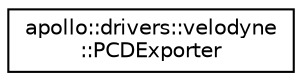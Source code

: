 digraph "Graphical Class Hierarchy"
{
  edge [fontname="Helvetica",fontsize="10",labelfontname="Helvetica",labelfontsize="10"];
  node [fontname="Helvetica",fontsize="10",shape=record];
  rankdir="LR";
  Node1 [label="apollo::drivers::velodyne\l::PCDExporter",height=0.2,width=0.4,color="black", fillcolor="white", style="filled",URL="$classapollo_1_1drivers_1_1velodyne_1_1PCDExporter.html"];
}
